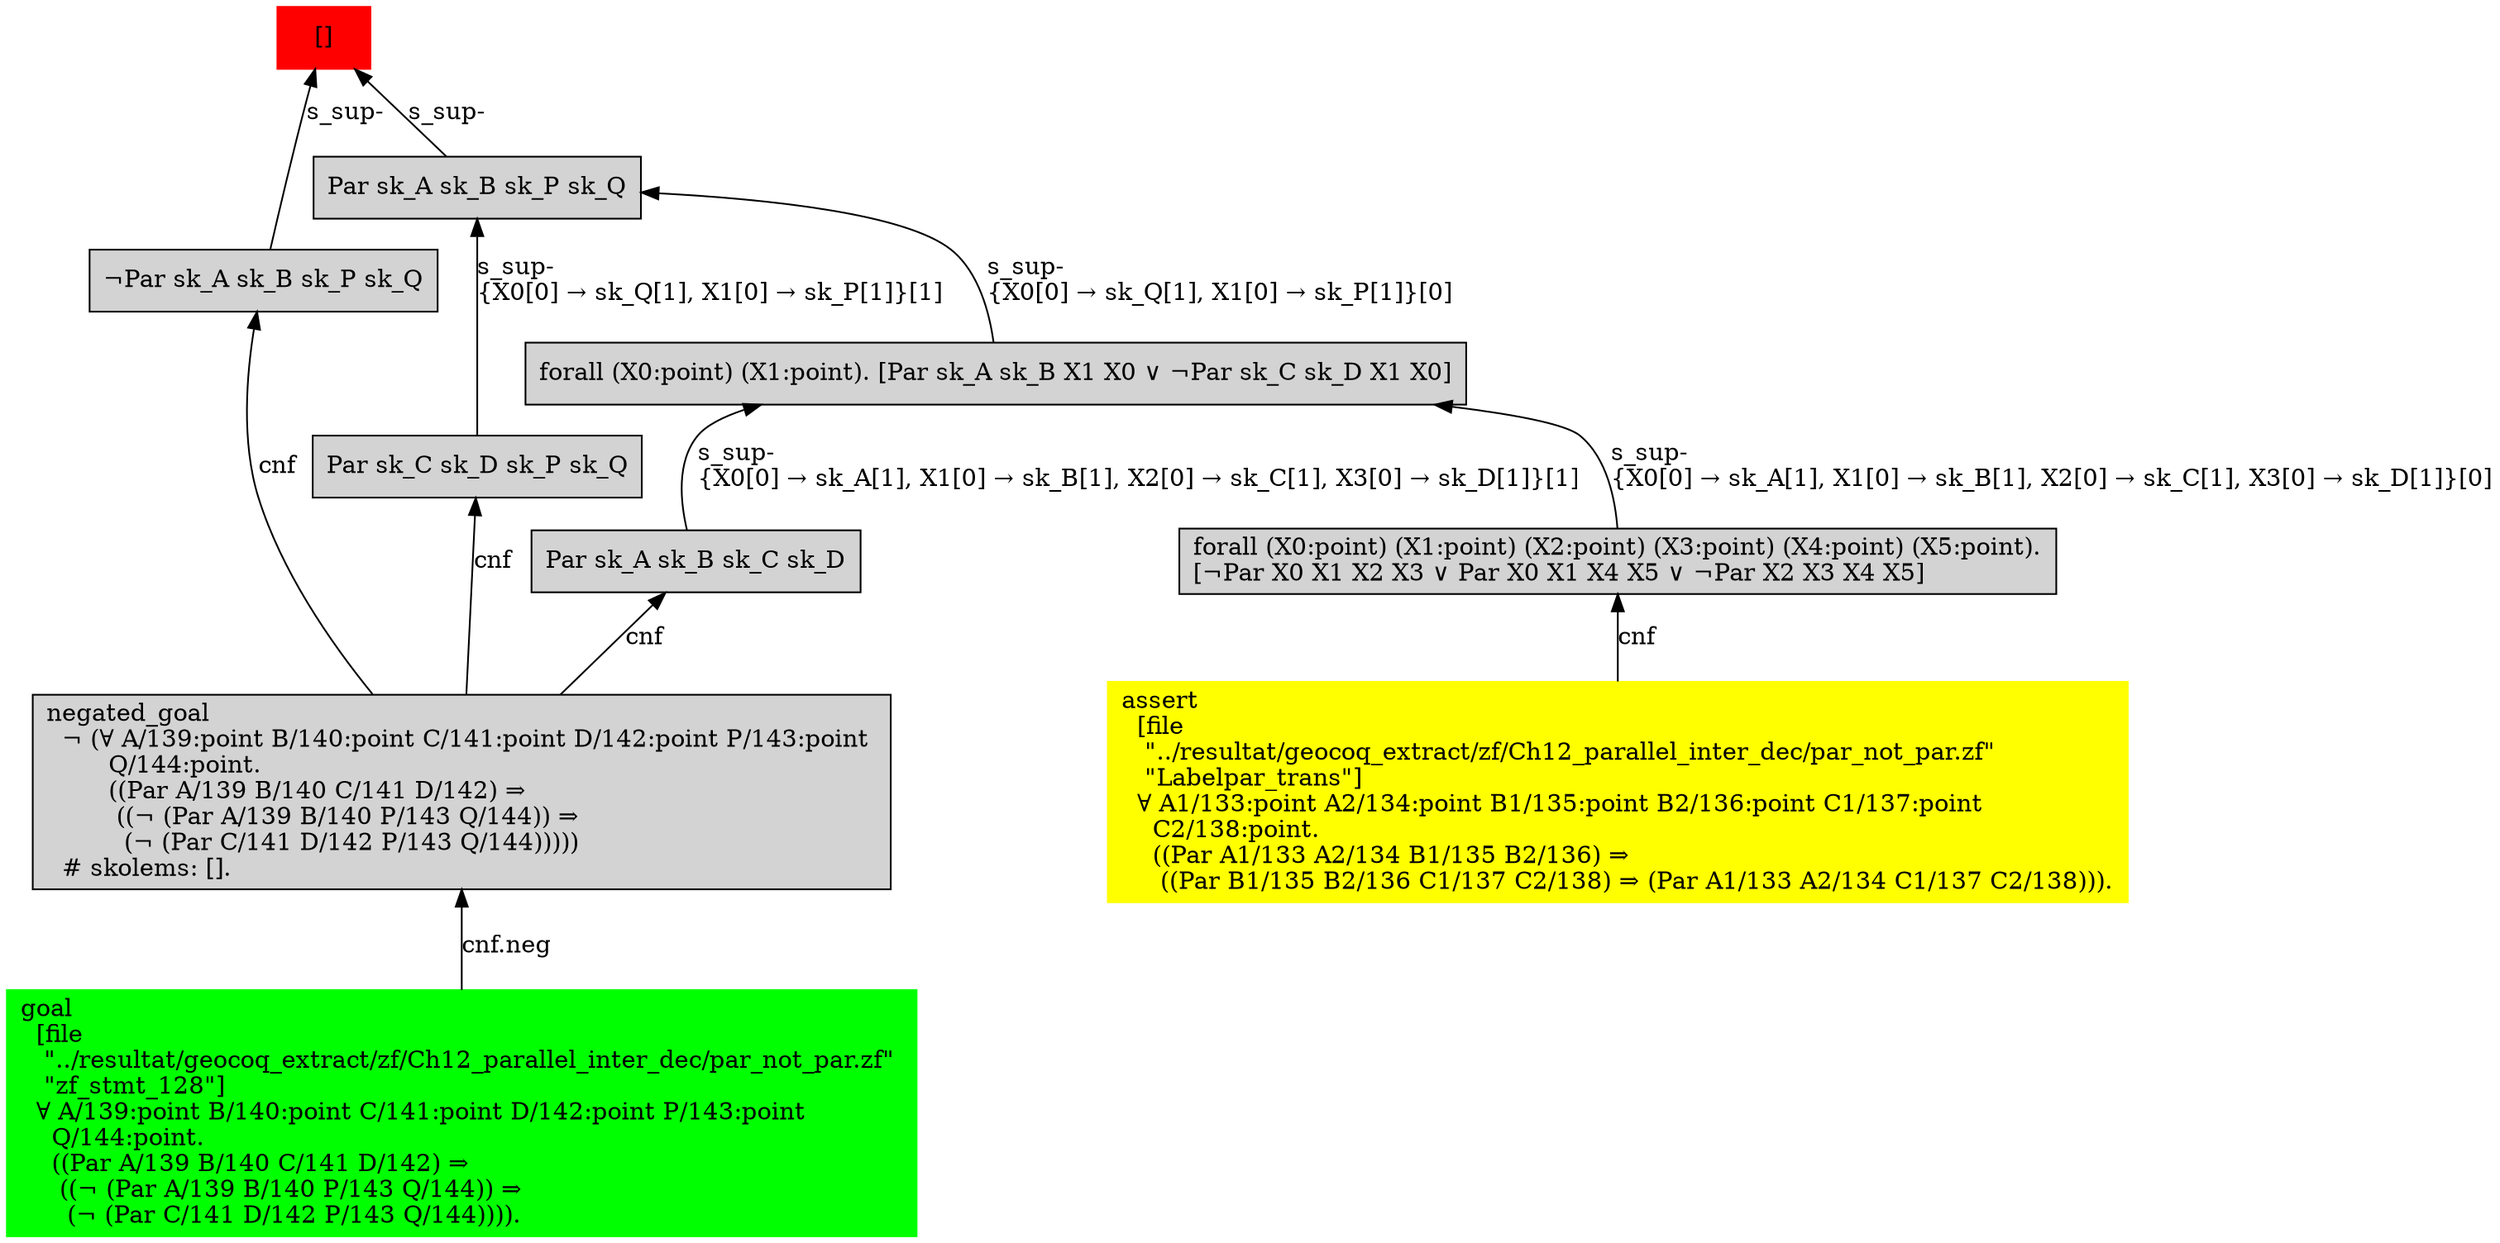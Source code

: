 digraph "unsat_graph" {
  vertex_0 [color=red, label="[]", shape=box, style=filled];
  vertex_0 -> vertex_1 [label="s_sup-\l", dir="back"];
  vertex_1 [shape=box, label="¬Par sk_A sk_B sk_P sk_Q\l", style=filled];
  vertex_1 -> vertex_2 [label="cnf", dir="back"];
  vertex_2 [shape=box, label="negated_goal\l  ¬ (∀ A/139:point B/140:point C/141:point D/142:point P/143:point \l        Q/144:point.\l        ((Par A/139 B/140 C/141 D/142) ⇒\l         ((¬ (Par A/139 B/140 P/143 Q/144)) ⇒\l          (¬ (Par C/141 D/142 P/143 Q/144)))))\l  # skolems: [].\l", style=filled];
  vertex_2 -> vertex_3 [label="cnf.neg", dir="back"];
  vertex_3 [color=green, shape=box, label="goal\l  [file\l   \"../resultat/geocoq_extract/zf/Ch12_parallel_inter_dec/par_not_par.zf\" \l   \"zf_stmt_128\"]\l  ∀ A/139:point B/140:point C/141:point D/142:point P/143:point \l    Q/144:point.\l    ((Par A/139 B/140 C/141 D/142) ⇒\l     ((¬ (Par A/139 B/140 P/143 Q/144)) ⇒\l      (¬ (Par C/141 D/142 P/143 Q/144)))).\l", style=filled];
  vertex_0 -> vertex_4 [label="s_sup-\l", dir="back"];
  vertex_4 [shape=box, label="Par sk_A sk_B sk_P sk_Q\l", style=filled];
  vertex_4 -> vertex_5 [label="s_sup-\l\{X0[0] → sk_Q[1], X1[0] → sk_P[1]\}[0]\l", dir="back"];
  vertex_5 [shape=box, label="forall (X0:point) (X1:point). [Par sk_A sk_B X1 X0 ∨ ¬Par sk_C sk_D X1 X0]\l", style=filled];
  vertex_5 -> vertex_6 [label="s_sup-\l\{X0[0] → sk_A[1], X1[0] → sk_B[1], X2[0] → sk_C[1], X3[0] → sk_D[1]\}[0]\l", dir="back"];
  vertex_6 [shape=box, label="forall (X0:point) (X1:point) (X2:point) (X3:point) (X4:point) (X5:point).\l[¬Par X0 X1 X2 X3 ∨ Par X0 X1 X4 X5 ∨ ¬Par X2 X3 X4 X5]\l", style=filled];
  vertex_6 -> vertex_7 [label="cnf", dir="back"];
  vertex_7 [color=yellow, shape=box, label="assert\l  [file\l   \"../resultat/geocoq_extract/zf/Ch12_parallel_inter_dec/par_not_par.zf\" \l   \"Labelpar_trans\"]\l  ∀ A1/133:point A2/134:point B1/135:point B2/136:point C1/137:point \l    C2/138:point.\l    ((Par A1/133 A2/134 B1/135 B2/136) ⇒\l     ((Par B1/135 B2/136 C1/137 C2/138) ⇒ (Par A1/133 A2/134 C1/137 C2/138))).\l", style=filled];
  vertex_5 -> vertex_8 [label="s_sup-\l\{X0[0] → sk_A[1], X1[0] → sk_B[1], X2[0] → sk_C[1], X3[0] → sk_D[1]\}[1]\l", dir="back"];
  vertex_8 [shape=box, label="Par sk_A sk_B sk_C sk_D\l", style=filled];
  vertex_8 -> vertex_2 [label="cnf", dir="back"];
  vertex_4 -> vertex_9 [label="s_sup-\l\{X0[0] → sk_Q[1], X1[0] → sk_P[1]\}[1]\l", dir="back"];
  vertex_9 [shape=box, label="Par sk_C sk_D sk_P sk_Q\l", style=filled];
  vertex_9 -> vertex_2 [label="cnf", dir="back"];
  }


